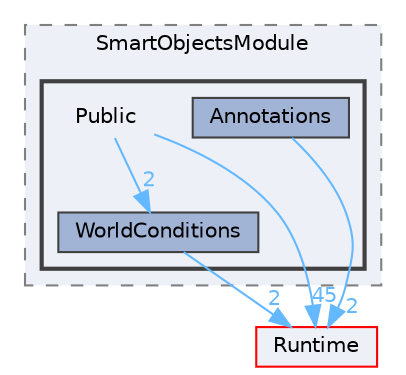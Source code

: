 digraph "Public"
{
 // INTERACTIVE_SVG=YES
 // LATEX_PDF_SIZE
  bgcolor="transparent";
  edge [fontname=Helvetica,fontsize=10,labelfontname=Helvetica,labelfontsize=10];
  node [fontname=Helvetica,fontsize=10,shape=box,height=0.2,width=0.4];
  compound=true
  subgraph clusterdir_fa06803f797bb8e606643cd8978b6452 {
    graph [ bgcolor="#edf0f7", pencolor="grey50", label="SmartObjectsModule", fontname=Helvetica,fontsize=10 style="filled,dashed", URL="dir_fa06803f797bb8e606643cd8978b6452.html",tooltip=""]
  subgraph clusterdir_e86f889e33b0d99426e1b1533be8a42f {
    graph [ bgcolor="#edf0f7", pencolor="grey25", label="", fontname=Helvetica,fontsize=10 style="filled,bold", URL="dir_e86f889e33b0d99426e1b1533be8a42f.html",tooltip=""]
    dir_e86f889e33b0d99426e1b1533be8a42f [shape=plaintext, label="Public"];
  dir_14a80482d00073cff88e29645d48f88a [label="Annotations", fillcolor="#a2b4d6", color="grey25", style="filled", URL="dir_14a80482d00073cff88e29645d48f88a.html",tooltip=""];
  dir_d02a327b78122046bd400ecd2c336c99 [label="WorldConditions", fillcolor="#a2b4d6", color="grey25", style="filled", URL="dir_d02a327b78122046bd400ecd2c336c99.html",tooltip=""];
  }
  }
  dir_7536b172fbd480bfd146a1b1acd6856b [label="Runtime", fillcolor="#edf0f7", color="red", style="filled", URL="dir_7536b172fbd480bfd146a1b1acd6856b.html",tooltip=""];
  dir_e86f889e33b0d99426e1b1533be8a42f->dir_7536b172fbd480bfd146a1b1acd6856b [headlabel="45", labeldistance=1.5 headhref="dir_000908_000984.html" href="dir_000908_000984.html" color="steelblue1" fontcolor="steelblue1"];
  dir_e86f889e33b0d99426e1b1533be8a42f->dir_d02a327b78122046bd400ecd2c336c99 [headlabel="2", labeldistance=1.5 headhref="dir_000908_001296.html" href="dir_000908_001296.html" color="steelblue1" fontcolor="steelblue1"];
  dir_14a80482d00073cff88e29645d48f88a->dir_7536b172fbd480bfd146a1b1acd6856b [headlabel="2", labeldistance=1.5 headhref="dir_000049_000984.html" href="dir_000049_000984.html" color="steelblue1" fontcolor="steelblue1"];
  dir_d02a327b78122046bd400ecd2c336c99->dir_7536b172fbd480bfd146a1b1acd6856b [headlabel="2", labeldistance=1.5 headhref="dir_001296_000984.html" href="dir_001296_000984.html" color="steelblue1" fontcolor="steelblue1"];
}

